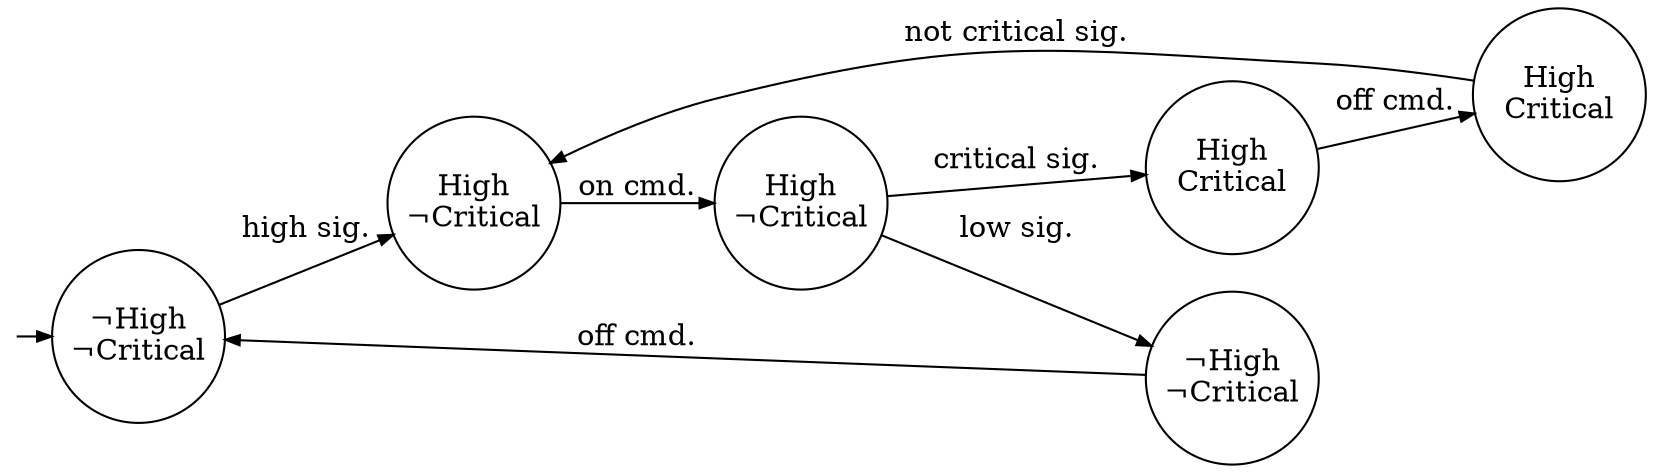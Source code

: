 digraph 0 {
  graph [pack=true rankdir=LR ranksep=0 margin=0];
  node [shape=circle color=black width=1.15 height=1.15 fixedsize=true]
  edge [arrowsize=0.7]

  zz [label="" color="white" fillcolor="white" shape="circle" style="filled" 
      width=0.05 height=0.05 fixedsize=true ];
  zz -> 0 [label=""];

	0 [label="&not;High\n&not;Critical" ];
	1 [label="High\n&not;Critical" shape="circle"];
	2 [label="High\n&not;Critical" ];
	3 [label="&not;High\n&not;Critical" shape="circle"];
	4 [label="High\nCritical" shape="circle"];
	5 [label="High\nCritical" ];
	0 -> 1 [label="high sig."];
	1 -> 2 [label="on cmd."];
	2 -> 3 [label="low sig."];
	2 -> 4 [label="critical sig."];
	3 -> 0 [label="off cmd."];
	4 -> 5 [label="off cmd."];
	5 -> 1 [label="not critical sig."];
}

